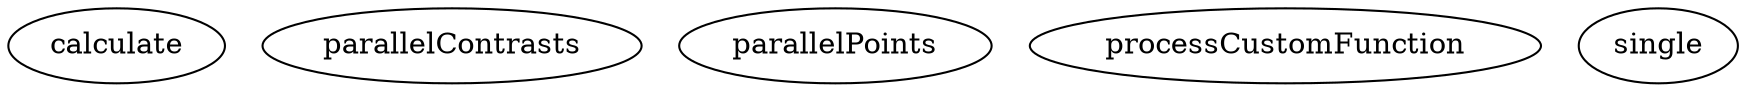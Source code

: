 /* Created by mdot for Matlab */
digraph m2html {

  calculate [URL="calculate.html"];
  parallelContrasts [URL="parallelContrasts.html"];
  parallelPoints [URL="parallelPoints.html"];
  processCustomFunction [URL="processCustomFunction.html"];
  single [URL="single.html"];
}